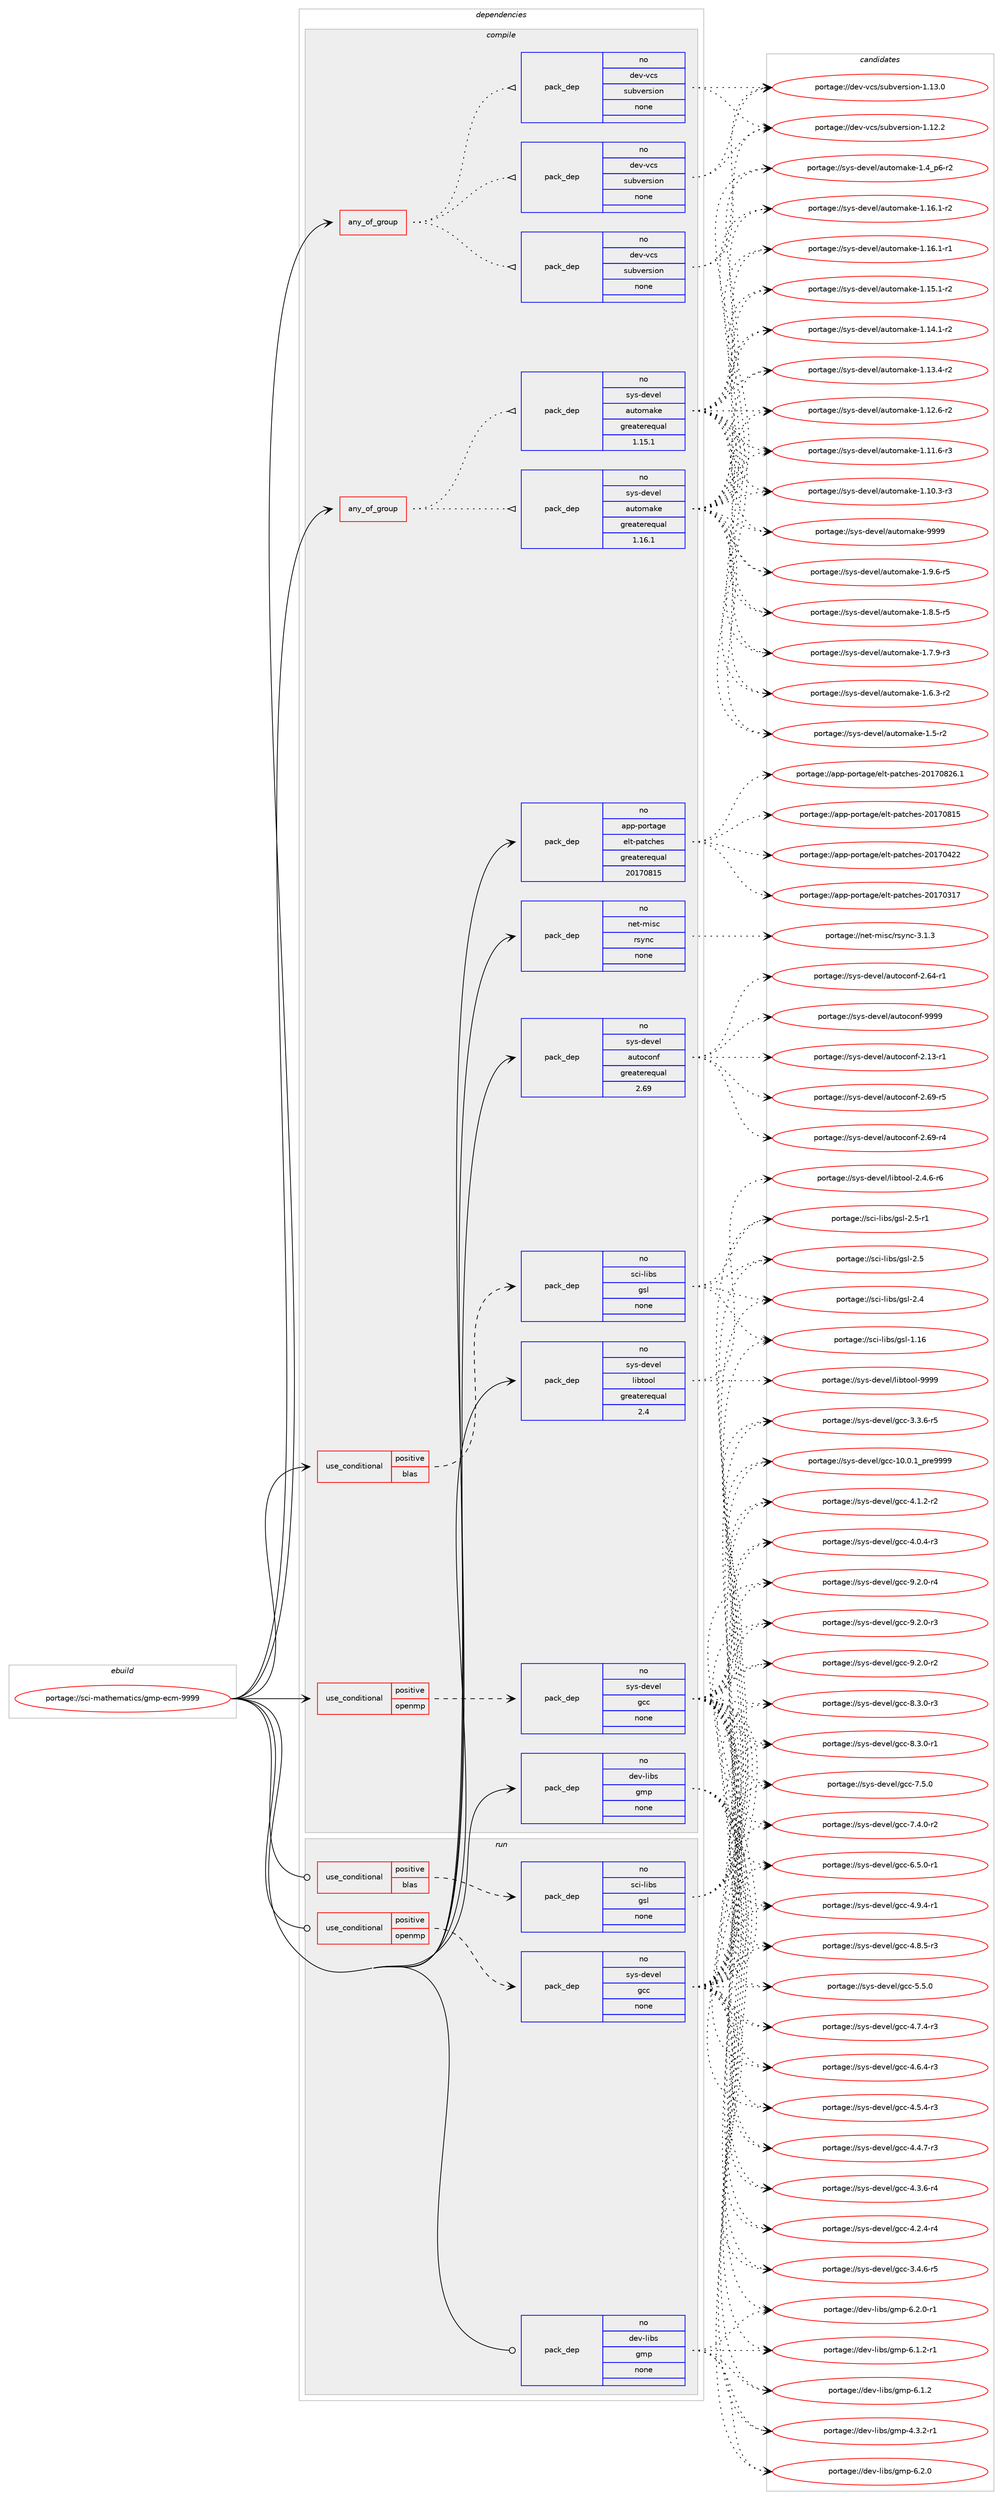 digraph prolog {

# *************
# Graph options
# *************

newrank=true;
concentrate=true;
compound=true;
graph [rankdir=LR,fontname=Helvetica,fontsize=10,ranksep=1.5];#, ranksep=2.5, nodesep=0.2];
edge  [arrowhead=vee];
node  [fontname=Helvetica,fontsize=10];

# **********
# The ebuild
# **********

subgraph cluster_leftcol {
color=gray;
rank=same;
label=<<i>ebuild</i>>;
id [label="portage://sci-mathematics/gmp-ecm-9999", color=red, width=4, href="../sci-mathematics/gmp-ecm-9999.svg"];
}

# ****************
# The dependencies
# ****************

subgraph cluster_midcol {
color=gray;
label=<<i>dependencies</i>>;
subgraph cluster_compile {
fillcolor="#eeeeee";
style=filled;
label=<<i>compile</i>>;
subgraph any1351 {
dependency83298 [label=<<TABLE BORDER="0" CELLBORDER="1" CELLSPACING="0" CELLPADDING="4"><TR><TD CELLPADDING="10">any_of_group</TD></TR></TABLE>>, shape=none, color=red];subgraph pack65396 {
dependency83299 [label=<<TABLE BORDER="0" CELLBORDER="1" CELLSPACING="0" CELLPADDING="4" WIDTH="220"><TR><TD ROWSPAN="6" CELLPADDING="30">pack_dep</TD></TR><TR><TD WIDTH="110">no</TD></TR><TR><TD>dev-vcs</TD></TR><TR><TD>subversion</TD></TR><TR><TD>none</TD></TR><TR><TD></TD></TR></TABLE>>, shape=none, color=blue];
}
dependency83298:e -> dependency83299:w [weight=20,style="dotted",arrowhead="oinv"];
subgraph pack65397 {
dependency83300 [label=<<TABLE BORDER="0" CELLBORDER="1" CELLSPACING="0" CELLPADDING="4" WIDTH="220"><TR><TD ROWSPAN="6" CELLPADDING="30">pack_dep</TD></TR><TR><TD WIDTH="110">no</TD></TR><TR><TD>dev-vcs</TD></TR><TR><TD>subversion</TD></TR><TR><TD>none</TD></TR><TR><TD></TD></TR></TABLE>>, shape=none, color=blue];
}
dependency83298:e -> dependency83300:w [weight=20,style="dotted",arrowhead="oinv"];
subgraph pack65398 {
dependency83301 [label=<<TABLE BORDER="0" CELLBORDER="1" CELLSPACING="0" CELLPADDING="4" WIDTH="220"><TR><TD ROWSPAN="6" CELLPADDING="30">pack_dep</TD></TR><TR><TD WIDTH="110">no</TD></TR><TR><TD>dev-vcs</TD></TR><TR><TD>subversion</TD></TR><TR><TD>none</TD></TR><TR><TD></TD></TR></TABLE>>, shape=none, color=blue];
}
dependency83298:e -> dependency83301:w [weight=20,style="dotted",arrowhead="oinv"];
}
id:e -> dependency83298:w [weight=20,style="solid",arrowhead="vee"];
subgraph any1352 {
dependency83302 [label=<<TABLE BORDER="0" CELLBORDER="1" CELLSPACING="0" CELLPADDING="4"><TR><TD CELLPADDING="10">any_of_group</TD></TR></TABLE>>, shape=none, color=red];subgraph pack65399 {
dependency83303 [label=<<TABLE BORDER="0" CELLBORDER="1" CELLSPACING="0" CELLPADDING="4" WIDTH="220"><TR><TD ROWSPAN="6" CELLPADDING="30">pack_dep</TD></TR><TR><TD WIDTH="110">no</TD></TR><TR><TD>sys-devel</TD></TR><TR><TD>automake</TD></TR><TR><TD>greaterequal</TD></TR><TR><TD>1.16.1</TD></TR></TABLE>>, shape=none, color=blue];
}
dependency83302:e -> dependency83303:w [weight=20,style="dotted",arrowhead="oinv"];
subgraph pack65400 {
dependency83304 [label=<<TABLE BORDER="0" CELLBORDER="1" CELLSPACING="0" CELLPADDING="4" WIDTH="220"><TR><TD ROWSPAN="6" CELLPADDING="30">pack_dep</TD></TR><TR><TD WIDTH="110">no</TD></TR><TR><TD>sys-devel</TD></TR><TR><TD>automake</TD></TR><TR><TD>greaterequal</TD></TR><TR><TD>1.15.1</TD></TR></TABLE>>, shape=none, color=blue];
}
dependency83302:e -> dependency83304:w [weight=20,style="dotted",arrowhead="oinv"];
}
id:e -> dependency83302:w [weight=20,style="solid",arrowhead="vee"];
subgraph cond16467 {
dependency83305 [label=<<TABLE BORDER="0" CELLBORDER="1" CELLSPACING="0" CELLPADDING="4"><TR><TD ROWSPAN="3" CELLPADDING="10">use_conditional</TD></TR><TR><TD>positive</TD></TR><TR><TD>blas</TD></TR></TABLE>>, shape=none, color=red];
subgraph pack65401 {
dependency83306 [label=<<TABLE BORDER="0" CELLBORDER="1" CELLSPACING="0" CELLPADDING="4" WIDTH="220"><TR><TD ROWSPAN="6" CELLPADDING="30">pack_dep</TD></TR><TR><TD WIDTH="110">no</TD></TR><TR><TD>sci-libs</TD></TR><TR><TD>gsl</TD></TR><TR><TD>none</TD></TR><TR><TD></TD></TR></TABLE>>, shape=none, color=blue];
}
dependency83305:e -> dependency83306:w [weight=20,style="dashed",arrowhead="vee"];
}
id:e -> dependency83305:w [weight=20,style="solid",arrowhead="vee"];
subgraph cond16468 {
dependency83307 [label=<<TABLE BORDER="0" CELLBORDER="1" CELLSPACING="0" CELLPADDING="4"><TR><TD ROWSPAN="3" CELLPADDING="10">use_conditional</TD></TR><TR><TD>positive</TD></TR><TR><TD>openmp</TD></TR></TABLE>>, shape=none, color=red];
subgraph pack65402 {
dependency83308 [label=<<TABLE BORDER="0" CELLBORDER="1" CELLSPACING="0" CELLPADDING="4" WIDTH="220"><TR><TD ROWSPAN="6" CELLPADDING="30">pack_dep</TD></TR><TR><TD WIDTH="110">no</TD></TR><TR><TD>sys-devel</TD></TR><TR><TD>gcc</TD></TR><TR><TD>none</TD></TR><TR><TD></TD></TR></TABLE>>, shape=none, color=blue];
}
dependency83307:e -> dependency83308:w [weight=20,style="dashed",arrowhead="vee"];
}
id:e -> dependency83307:w [weight=20,style="solid",arrowhead="vee"];
subgraph pack65403 {
dependency83309 [label=<<TABLE BORDER="0" CELLBORDER="1" CELLSPACING="0" CELLPADDING="4" WIDTH="220"><TR><TD ROWSPAN="6" CELLPADDING="30">pack_dep</TD></TR><TR><TD WIDTH="110">no</TD></TR><TR><TD>app-portage</TD></TR><TR><TD>elt-patches</TD></TR><TR><TD>greaterequal</TD></TR><TR><TD>20170815</TD></TR></TABLE>>, shape=none, color=blue];
}
id:e -> dependency83309:w [weight=20,style="solid",arrowhead="vee"];
subgraph pack65404 {
dependency83310 [label=<<TABLE BORDER="0" CELLBORDER="1" CELLSPACING="0" CELLPADDING="4" WIDTH="220"><TR><TD ROWSPAN="6" CELLPADDING="30">pack_dep</TD></TR><TR><TD WIDTH="110">no</TD></TR><TR><TD>dev-libs</TD></TR><TR><TD>gmp</TD></TR><TR><TD>none</TD></TR><TR><TD></TD></TR></TABLE>>, shape=none, color=blue];
}
id:e -> dependency83310:w [weight=20,style="solid",arrowhead="vee"];
subgraph pack65405 {
dependency83311 [label=<<TABLE BORDER="0" CELLBORDER="1" CELLSPACING="0" CELLPADDING="4" WIDTH="220"><TR><TD ROWSPAN="6" CELLPADDING="30">pack_dep</TD></TR><TR><TD WIDTH="110">no</TD></TR><TR><TD>net-misc</TD></TR><TR><TD>rsync</TD></TR><TR><TD>none</TD></TR><TR><TD></TD></TR></TABLE>>, shape=none, color=blue];
}
id:e -> dependency83311:w [weight=20,style="solid",arrowhead="vee"];
subgraph pack65406 {
dependency83312 [label=<<TABLE BORDER="0" CELLBORDER="1" CELLSPACING="0" CELLPADDING="4" WIDTH="220"><TR><TD ROWSPAN="6" CELLPADDING="30">pack_dep</TD></TR><TR><TD WIDTH="110">no</TD></TR><TR><TD>sys-devel</TD></TR><TR><TD>autoconf</TD></TR><TR><TD>greaterequal</TD></TR><TR><TD>2.69</TD></TR></TABLE>>, shape=none, color=blue];
}
id:e -> dependency83312:w [weight=20,style="solid",arrowhead="vee"];
subgraph pack65407 {
dependency83313 [label=<<TABLE BORDER="0" CELLBORDER="1" CELLSPACING="0" CELLPADDING="4" WIDTH="220"><TR><TD ROWSPAN="6" CELLPADDING="30">pack_dep</TD></TR><TR><TD WIDTH="110">no</TD></TR><TR><TD>sys-devel</TD></TR><TR><TD>libtool</TD></TR><TR><TD>greaterequal</TD></TR><TR><TD>2.4</TD></TR></TABLE>>, shape=none, color=blue];
}
id:e -> dependency83313:w [weight=20,style="solid",arrowhead="vee"];
}
subgraph cluster_compileandrun {
fillcolor="#eeeeee";
style=filled;
label=<<i>compile and run</i>>;
}
subgraph cluster_run {
fillcolor="#eeeeee";
style=filled;
label=<<i>run</i>>;
subgraph cond16469 {
dependency83314 [label=<<TABLE BORDER="0" CELLBORDER="1" CELLSPACING="0" CELLPADDING="4"><TR><TD ROWSPAN="3" CELLPADDING="10">use_conditional</TD></TR><TR><TD>positive</TD></TR><TR><TD>blas</TD></TR></TABLE>>, shape=none, color=red];
subgraph pack65408 {
dependency83315 [label=<<TABLE BORDER="0" CELLBORDER="1" CELLSPACING="0" CELLPADDING="4" WIDTH="220"><TR><TD ROWSPAN="6" CELLPADDING="30">pack_dep</TD></TR><TR><TD WIDTH="110">no</TD></TR><TR><TD>sci-libs</TD></TR><TR><TD>gsl</TD></TR><TR><TD>none</TD></TR><TR><TD></TD></TR></TABLE>>, shape=none, color=blue];
}
dependency83314:e -> dependency83315:w [weight=20,style="dashed",arrowhead="vee"];
}
id:e -> dependency83314:w [weight=20,style="solid",arrowhead="odot"];
subgraph cond16470 {
dependency83316 [label=<<TABLE BORDER="0" CELLBORDER="1" CELLSPACING="0" CELLPADDING="4"><TR><TD ROWSPAN="3" CELLPADDING="10">use_conditional</TD></TR><TR><TD>positive</TD></TR><TR><TD>openmp</TD></TR></TABLE>>, shape=none, color=red];
subgraph pack65409 {
dependency83317 [label=<<TABLE BORDER="0" CELLBORDER="1" CELLSPACING="0" CELLPADDING="4" WIDTH="220"><TR><TD ROWSPAN="6" CELLPADDING="30">pack_dep</TD></TR><TR><TD WIDTH="110">no</TD></TR><TR><TD>sys-devel</TD></TR><TR><TD>gcc</TD></TR><TR><TD>none</TD></TR><TR><TD></TD></TR></TABLE>>, shape=none, color=blue];
}
dependency83316:e -> dependency83317:w [weight=20,style="dashed",arrowhead="vee"];
}
id:e -> dependency83316:w [weight=20,style="solid",arrowhead="odot"];
subgraph pack65410 {
dependency83318 [label=<<TABLE BORDER="0" CELLBORDER="1" CELLSPACING="0" CELLPADDING="4" WIDTH="220"><TR><TD ROWSPAN="6" CELLPADDING="30">pack_dep</TD></TR><TR><TD WIDTH="110">no</TD></TR><TR><TD>dev-libs</TD></TR><TR><TD>gmp</TD></TR><TR><TD>none</TD></TR><TR><TD></TD></TR></TABLE>>, shape=none, color=blue];
}
id:e -> dependency83318:w [weight=20,style="solid",arrowhead="odot"];
}
}

# **************
# The candidates
# **************

subgraph cluster_choices {
rank=same;
color=gray;
label=<<i>candidates</i>>;

subgraph choice65396 {
color=black;
nodesep=1;
choice1001011184511899115471151179811810111411510511111045494649514648 [label="portage://dev-vcs/subversion-1.13.0", color=red, width=4,href="../dev-vcs/subversion-1.13.0.svg"];
choice1001011184511899115471151179811810111411510511111045494649504650 [label="portage://dev-vcs/subversion-1.12.2", color=red, width=4,href="../dev-vcs/subversion-1.12.2.svg"];
dependency83299:e -> choice1001011184511899115471151179811810111411510511111045494649514648:w [style=dotted,weight="100"];
dependency83299:e -> choice1001011184511899115471151179811810111411510511111045494649504650:w [style=dotted,weight="100"];
}
subgraph choice65397 {
color=black;
nodesep=1;
choice1001011184511899115471151179811810111411510511111045494649514648 [label="portage://dev-vcs/subversion-1.13.0", color=red, width=4,href="../dev-vcs/subversion-1.13.0.svg"];
choice1001011184511899115471151179811810111411510511111045494649504650 [label="portage://dev-vcs/subversion-1.12.2", color=red, width=4,href="../dev-vcs/subversion-1.12.2.svg"];
dependency83300:e -> choice1001011184511899115471151179811810111411510511111045494649514648:w [style=dotted,weight="100"];
dependency83300:e -> choice1001011184511899115471151179811810111411510511111045494649504650:w [style=dotted,weight="100"];
}
subgraph choice65398 {
color=black;
nodesep=1;
choice1001011184511899115471151179811810111411510511111045494649514648 [label="portage://dev-vcs/subversion-1.13.0", color=red, width=4,href="../dev-vcs/subversion-1.13.0.svg"];
choice1001011184511899115471151179811810111411510511111045494649504650 [label="portage://dev-vcs/subversion-1.12.2", color=red, width=4,href="../dev-vcs/subversion-1.12.2.svg"];
dependency83301:e -> choice1001011184511899115471151179811810111411510511111045494649514648:w [style=dotted,weight="100"];
dependency83301:e -> choice1001011184511899115471151179811810111411510511111045494649504650:w [style=dotted,weight="100"];
}
subgraph choice65399 {
color=black;
nodesep=1;
choice115121115451001011181011084797117116111109971071014557575757 [label="portage://sys-devel/automake-9999", color=red, width=4,href="../sys-devel/automake-9999.svg"];
choice115121115451001011181011084797117116111109971071014549465746544511453 [label="portage://sys-devel/automake-1.9.6-r5", color=red, width=4,href="../sys-devel/automake-1.9.6-r5.svg"];
choice115121115451001011181011084797117116111109971071014549465646534511453 [label="portage://sys-devel/automake-1.8.5-r5", color=red, width=4,href="../sys-devel/automake-1.8.5-r5.svg"];
choice115121115451001011181011084797117116111109971071014549465546574511451 [label="portage://sys-devel/automake-1.7.9-r3", color=red, width=4,href="../sys-devel/automake-1.7.9-r3.svg"];
choice115121115451001011181011084797117116111109971071014549465446514511450 [label="portage://sys-devel/automake-1.6.3-r2", color=red, width=4,href="../sys-devel/automake-1.6.3-r2.svg"];
choice11512111545100101118101108479711711611110997107101454946534511450 [label="portage://sys-devel/automake-1.5-r2", color=red, width=4,href="../sys-devel/automake-1.5-r2.svg"];
choice115121115451001011181011084797117116111109971071014549465295112544511450 [label="portage://sys-devel/automake-1.4_p6-r2", color=red, width=4,href="../sys-devel/automake-1.4_p6-r2.svg"];
choice11512111545100101118101108479711711611110997107101454946495446494511450 [label="portage://sys-devel/automake-1.16.1-r2", color=red, width=4,href="../sys-devel/automake-1.16.1-r2.svg"];
choice11512111545100101118101108479711711611110997107101454946495446494511449 [label="portage://sys-devel/automake-1.16.1-r1", color=red, width=4,href="../sys-devel/automake-1.16.1-r1.svg"];
choice11512111545100101118101108479711711611110997107101454946495346494511450 [label="portage://sys-devel/automake-1.15.1-r2", color=red, width=4,href="../sys-devel/automake-1.15.1-r2.svg"];
choice11512111545100101118101108479711711611110997107101454946495246494511450 [label="portage://sys-devel/automake-1.14.1-r2", color=red, width=4,href="../sys-devel/automake-1.14.1-r2.svg"];
choice11512111545100101118101108479711711611110997107101454946495146524511450 [label="portage://sys-devel/automake-1.13.4-r2", color=red, width=4,href="../sys-devel/automake-1.13.4-r2.svg"];
choice11512111545100101118101108479711711611110997107101454946495046544511450 [label="portage://sys-devel/automake-1.12.6-r2", color=red, width=4,href="../sys-devel/automake-1.12.6-r2.svg"];
choice11512111545100101118101108479711711611110997107101454946494946544511451 [label="portage://sys-devel/automake-1.11.6-r3", color=red, width=4,href="../sys-devel/automake-1.11.6-r3.svg"];
choice11512111545100101118101108479711711611110997107101454946494846514511451 [label="portage://sys-devel/automake-1.10.3-r3", color=red, width=4,href="../sys-devel/automake-1.10.3-r3.svg"];
dependency83303:e -> choice115121115451001011181011084797117116111109971071014557575757:w [style=dotted,weight="100"];
dependency83303:e -> choice115121115451001011181011084797117116111109971071014549465746544511453:w [style=dotted,weight="100"];
dependency83303:e -> choice115121115451001011181011084797117116111109971071014549465646534511453:w [style=dotted,weight="100"];
dependency83303:e -> choice115121115451001011181011084797117116111109971071014549465546574511451:w [style=dotted,weight="100"];
dependency83303:e -> choice115121115451001011181011084797117116111109971071014549465446514511450:w [style=dotted,weight="100"];
dependency83303:e -> choice11512111545100101118101108479711711611110997107101454946534511450:w [style=dotted,weight="100"];
dependency83303:e -> choice115121115451001011181011084797117116111109971071014549465295112544511450:w [style=dotted,weight="100"];
dependency83303:e -> choice11512111545100101118101108479711711611110997107101454946495446494511450:w [style=dotted,weight="100"];
dependency83303:e -> choice11512111545100101118101108479711711611110997107101454946495446494511449:w [style=dotted,weight="100"];
dependency83303:e -> choice11512111545100101118101108479711711611110997107101454946495346494511450:w [style=dotted,weight="100"];
dependency83303:e -> choice11512111545100101118101108479711711611110997107101454946495246494511450:w [style=dotted,weight="100"];
dependency83303:e -> choice11512111545100101118101108479711711611110997107101454946495146524511450:w [style=dotted,weight="100"];
dependency83303:e -> choice11512111545100101118101108479711711611110997107101454946495046544511450:w [style=dotted,weight="100"];
dependency83303:e -> choice11512111545100101118101108479711711611110997107101454946494946544511451:w [style=dotted,weight="100"];
dependency83303:e -> choice11512111545100101118101108479711711611110997107101454946494846514511451:w [style=dotted,weight="100"];
}
subgraph choice65400 {
color=black;
nodesep=1;
choice115121115451001011181011084797117116111109971071014557575757 [label="portage://sys-devel/automake-9999", color=red, width=4,href="../sys-devel/automake-9999.svg"];
choice115121115451001011181011084797117116111109971071014549465746544511453 [label="portage://sys-devel/automake-1.9.6-r5", color=red, width=4,href="../sys-devel/automake-1.9.6-r5.svg"];
choice115121115451001011181011084797117116111109971071014549465646534511453 [label="portage://sys-devel/automake-1.8.5-r5", color=red, width=4,href="../sys-devel/automake-1.8.5-r5.svg"];
choice115121115451001011181011084797117116111109971071014549465546574511451 [label="portage://sys-devel/automake-1.7.9-r3", color=red, width=4,href="../sys-devel/automake-1.7.9-r3.svg"];
choice115121115451001011181011084797117116111109971071014549465446514511450 [label="portage://sys-devel/automake-1.6.3-r2", color=red, width=4,href="../sys-devel/automake-1.6.3-r2.svg"];
choice11512111545100101118101108479711711611110997107101454946534511450 [label="portage://sys-devel/automake-1.5-r2", color=red, width=4,href="../sys-devel/automake-1.5-r2.svg"];
choice115121115451001011181011084797117116111109971071014549465295112544511450 [label="portage://sys-devel/automake-1.4_p6-r2", color=red, width=4,href="../sys-devel/automake-1.4_p6-r2.svg"];
choice11512111545100101118101108479711711611110997107101454946495446494511450 [label="portage://sys-devel/automake-1.16.1-r2", color=red, width=4,href="../sys-devel/automake-1.16.1-r2.svg"];
choice11512111545100101118101108479711711611110997107101454946495446494511449 [label="portage://sys-devel/automake-1.16.1-r1", color=red, width=4,href="../sys-devel/automake-1.16.1-r1.svg"];
choice11512111545100101118101108479711711611110997107101454946495346494511450 [label="portage://sys-devel/automake-1.15.1-r2", color=red, width=4,href="../sys-devel/automake-1.15.1-r2.svg"];
choice11512111545100101118101108479711711611110997107101454946495246494511450 [label="portage://sys-devel/automake-1.14.1-r2", color=red, width=4,href="../sys-devel/automake-1.14.1-r2.svg"];
choice11512111545100101118101108479711711611110997107101454946495146524511450 [label="portage://sys-devel/automake-1.13.4-r2", color=red, width=4,href="../sys-devel/automake-1.13.4-r2.svg"];
choice11512111545100101118101108479711711611110997107101454946495046544511450 [label="portage://sys-devel/automake-1.12.6-r2", color=red, width=4,href="../sys-devel/automake-1.12.6-r2.svg"];
choice11512111545100101118101108479711711611110997107101454946494946544511451 [label="portage://sys-devel/automake-1.11.6-r3", color=red, width=4,href="../sys-devel/automake-1.11.6-r3.svg"];
choice11512111545100101118101108479711711611110997107101454946494846514511451 [label="portage://sys-devel/automake-1.10.3-r3", color=red, width=4,href="../sys-devel/automake-1.10.3-r3.svg"];
dependency83304:e -> choice115121115451001011181011084797117116111109971071014557575757:w [style=dotted,weight="100"];
dependency83304:e -> choice115121115451001011181011084797117116111109971071014549465746544511453:w [style=dotted,weight="100"];
dependency83304:e -> choice115121115451001011181011084797117116111109971071014549465646534511453:w [style=dotted,weight="100"];
dependency83304:e -> choice115121115451001011181011084797117116111109971071014549465546574511451:w [style=dotted,weight="100"];
dependency83304:e -> choice115121115451001011181011084797117116111109971071014549465446514511450:w [style=dotted,weight="100"];
dependency83304:e -> choice11512111545100101118101108479711711611110997107101454946534511450:w [style=dotted,weight="100"];
dependency83304:e -> choice115121115451001011181011084797117116111109971071014549465295112544511450:w [style=dotted,weight="100"];
dependency83304:e -> choice11512111545100101118101108479711711611110997107101454946495446494511450:w [style=dotted,weight="100"];
dependency83304:e -> choice11512111545100101118101108479711711611110997107101454946495446494511449:w [style=dotted,weight="100"];
dependency83304:e -> choice11512111545100101118101108479711711611110997107101454946495346494511450:w [style=dotted,weight="100"];
dependency83304:e -> choice11512111545100101118101108479711711611110997107101454946495246494511450:w [style=dotted,weight="100"];
dependency83304:e -> choice11512111545100101118101108479711711611110997107101454946495146524511450:w [style=dotted,weight="100"];
dependency83304:e -> choice11512111545100101118101108479711711611110997107101454946495046544511450:w [style=dotted,weight="100"];
dependency83304:e -> choice11512111545100101118101108479711711611110997107101454946494946544511451:w [style=dotted,weight="100"];
dependency83304:e -> choice11512111545100101118101108479711711611110997107101454946494846514511451:w [style=dotted,weight="100"];
}
subgraph choice65401 {
color=black;
nodesep=1;
choice11599105451081059811547103115108455046534511449 [label="portage://sci-libs/gsl-2.5-r1", color=red, width=4,href="../sci-libs/gsl-2.5-r1.svg"];
choice1159910545108105981154710311510845504653 [label="portage://sci-libs/gsl-2.5", color=red, width=4,href="../sci-libs/gsl-2.5.svg"];
choice1159910545108105981154710311510845504652 [label="portage://sci-libs/gsl-2.4", color=red, width=4,href="../sci-libs/gsl-2.4.svg"];
choice115991054510810598115471031151084549464954 [label="portage://sci-libs/gsl-1.16", color=red, width=4,href="../sci-libs/gsl-1.16.svg"];
dependency83306:e -> choice11599105451081059811547103115108455046534511449:w [style=dotted,weight="100"];
dependency83306:e -> choice1159910545108105981154710311510845504653:w [style=dotted,weight="100"];
dependency83306:e -> choice1159910545108105981154710311510845504652:w [style=dotted,weight="100"];
dependency83306:e -> choice115991054510810598115471031151084549464954:w [style=dotted,weight="100"];
}
subgraph choice65402 {
color=black;
nodesep=1;
choice115121115451001011181011084710399994557465046484511452 [label="portage://sys-devel/gcc-9.2.0-r4", color=red, width=4,href="../sys-devel/gcc-9.2.0-r4.svg"];
choice115121115451001011181011084710399994557465046484511451 [label="portage://sys-devel/gcc-9.2.0-r3", color=red, width=4,href="../sys-devel/gcc-9.2.0-r3.svg"];
choice115121115451001011181011084710399994557465046484511450 [label="portage://sys-devel/gcc-9.2.0-r2", color=red, width=4,href="../sys-devel/gcc-9.2.0-r2.svg"];
choice115121115451001011181011084710399994556465146484511451 [label="portage://sys-devel/gcc-8.3.0-r3", color=red, width=4,href="../sys-devel/gcc-8.3.0-r3.svg"];
choice115121115451001011181011084710399994556465146484511449 [label="portage://sys-devel/gcc-8.3.0-r1", color=red, width=4,href="../sys-devel/gcc-8.3.0-r1.svg"];
choice11512111545100101118101108471039999455546534648 [label="portage://sys-devel/gcc-7.5.0", color=red, width=4,href="../sys-devel/gcc-7.5.0.svg"];
choice115121115451001011181011084710399994555465246484511450 [label="portage://sys-devel/gcc-7.4.0-r2", color=red, width=4,href="../sys-devel/gcc-7.4.0-r2.svg"];
choice115121115451001011181011084710399994554465346484511449 [label="portage://sys-devel/gcc-6.5.0-r1", color=red, width=4,href="../sys-devel/gcc-6.5.0-r1.svg"];
choice11512111545100101118101108471039999455346534648 [label="portage://sys-devel/gcc-5.5.0", color=red, width=4,href="../sys-devel/gcc-5.5.0.svg"];
choice115121115451001011181011084710399994552465746524511449 [label="portage://sys-devel/gcc-4.9.4-r1", color=red, width=4,href="../sys-devel/gcc-4.9.4-r1.svg"];
choice115121115451001011181011084710399994552465646534511451 [label="portage://sys-devel/gcc-4.8.5-r3", color=red, width=4,href="../sys-devel/gcc-4.8.5-r3.svg"];
choice115121115451001011181011084710399994552465546524511451 [label="portage://sys-devel/gcc-4.7.4-r3", color=red, width=4,href="../sys-devel/gcc-4.7.4-r3.svg"];
choice115121115451001011181011084710399994552465446524511451 [label="portage://sys-devel/gcc-4.6.4-r3", color=red, width=4,href="../sys-devel/gcc-4.6.4-r3.svg"];
choice115121115451001011181011084710399994552465346524511451 [label="portage://sys-devel/gcc-4.5.4-r3", color=red, width=4,href="../sys-devel/gcc-4.5.4-r3.svg"];
choice115121115451001011181011084710399994552465246554511451 [label="portage://sys-devel/gcc-4.4.7-r3", color=red, width=4,href="../sys-devel/gcc-4.4.7-r3.svg"];
choice115121115451001011181011084710399994552465146544511452 [label="portage://sys-devel/gcc-4.3.6-r4", color=red, width=4,href="../sys-devel/gcc-4.3.6-r4.svg"];
choice115121115451001011181011084710399994552465046524511452 [label="portage://sys-devel/gcc-4.2.4-r4", color=red, width=4,href="../sys-devel/gcc-4.2.4-r4.svg"];
choice115121115451001011181011084710399994552464946504511450 [label="portage://sys-devel/gcc-4.1.2-r2", color=red, width=4,href="../sys-devel/gcc-4.1.2-r2.svg"];
choice115121115451001011181011084710399994552464846524511451 [label="portage://sys-devel/gcc-4.0.4-r3", color=red, width=4,href="../sys-devel/gcc-4.0.4-r3.svg"];
choice115121115451001011181011084710399994551465246544511453 [label="portage://sys-devel/gcc-3.4.6-r5", color=red, width=4,href="../sys-devel/gcc-3.4.6-r5.svg"];
choice115121115451001011181011084710399994551465146544511453 [label="portage://sys-devel/gcc-3.3.6-r5", color=red, width=4,href="../sys-devel/gcc-3.3.6-r5.svg"];
choice11512111545100101118101108471039999454948464846499511211410157575757 [label="portage://sys-devel/gcc-10.0.1_pre9999", color=red, width=4,href="../sys-devel/gcc-10.0.1_pre9999.svg"];
dependency83308:e -> choice115121115451001011181011084710399994557465046484511452:w [style=dotted,weight="100"];
dependency83308:e -> choice115121115451001011181011084710399994557465046484511451:w [style=dotted,weight="100"];
dependency83308:e -> choice115121115451001011181011084710399994557465046484511450:w [style=dotted,weight="100"];
dependency83308:e -> choice115121115451001011181011084710399994556465146484511451:w [style=dotted,weight="100"];
dependency83308:e -> choice115121115451001011181011084710399994556465146484511449:w [style=dotted,weight="100"];
dependency83308:e -> choice11512111545100101118101108471039999455546534648:w [style=dotted,weight="100"];
dependency83308:e -> choice115121115451001011181011084710399994555465246484511450:w [style=dotted,weight="100"];
dependency83308:e -> choice115121115451001011181011084710399994554465346484511449:w [style=dotted,weight="100"];
dependency83308:e -> choice11512111545100101118101108471039999455346534648:w [style=dotted,weight="100"];
dependency83308:e -> choice115121115451001011181011084710399994552465746524511449:w [style=dotted,weight="100"];
dependency83308:e -> choice115121115451001011181011084710399994552465646534511451:w [style=dotted,weight="100"];
dependency83308:e -> choice115121115451001011181011084710399994552465546524511451:w [style=dotted,weight="100"];
dependency83308:e -> choice115121115451001011181011084710399994552465446524511451:w [style=dotted,weight="100"];
dependency83308:e -> choice115121115451001011181011084710399994552465346524511451:w [style=dotted,weight="100"];
dependency83308:e -> choice115121115451001011181011084710399994552465246554511451:w [style=dotted,weight="100"];
dependency83308:e -> choice115121115451001011181011084710399994552465146544511452:w [style=dotted,weight="100"];
dependency83308:e -> choice115121115451001011181011084710399994552465046524511452:w [style=dotted,weight="100"];
dependency83308:e -> choice115121115451001011181011084710399994552464946504511450:w [style=dotted,weight="100"];
dependency83308:e -> choice115121115451001011181011084710399994552464846524511451:w [style=dotted,weight="100"];
dependency83308:e -> choice115121115451001011181011084710399994551465246544511453:w [style=dotted,weight="100"];
dependency83308:e -> choice115121115451001011181011084710399994551465146544511453:w [style=dotted,weight="100"];
dependency83308:e -> choice11512111545100101118101108471039999454948464846499511211410157575757:w [style=dotted,weight="100"];
}
subgraph choice65403 {
color=black;
nodesep=1;
choice971121124511211111411697103101471011081164511297116991041011154550484955485650544649 [label="portage://app-portage/elt-patches-20170826.1", color=red, width=4,href="../app-portage/elt-patches-20170826.1.svg"];
choice97112112451121111141169710310147101108116451129711699104101115455048495548564953 [label="portage://app-portage/elt-patches-20170815", color=red, width=4,href="../app-portage/elt-patches-20170815.svg"];
choice97112112451121111141169710310147101108116451129711699104101115455048495548525050 [label="portage://app-portage/elt-patches-20170422", color=red, width=4,href="../app-portage/elt-patches-20170422.svg"];
choice97112112451121111141169710310147101108116451129711699104101115455048495548514955 [label="portage://app-portage/elt-patches-20170317", color=red, width=4,href="../app-portage/elt-patches-20170317.svg"];
dependency83309:e -> choice971121124511211111411697103101471011081164511297116991041011154550484955485650544649:w [style=dotted,weight="100"];
dependency83309:e -> choice97112112451121111141169710310147101108116451129711699104101115455048495548564953:w [style=dotted,weight="100"];
dependency83309:e -> choice97112112451121111141169710310147101108116451129711699104101115455048495548525050:w [style=dotted,weight="100"];
dependency83309:e -> choice97112112451121111141169710310147101108116451129711699104101115455048495548514955:w [style=dotted,weight="100"];
}
subgraph choice65404 {
color=black;
nodesep=1;
choice1001011184510810598115471031091124554465046484511449 [label="portage://dev-libs/gmp-6.2.0-r1", color=red, width=4,href="../dev-libs/gmp-6.2.0-r1.svg"];
choice100101118451081059811547103109112455446504648 [label="portage://dev-libs/gmp-6.2.0", color=red, width=4,href="../dev-libs/gmp-6.2.0.svg"];
choice1001011184510810598115471031091124554464946504511449 [label="portage://dev-libs/gmp-6.1.2-r1", color=red, width=4,href="../dev-libs/gmp-6.1.2-r1.svg"];
choice100101118451081059811547103109112455446494650 [label="portage://dev-libs/gmp-6.1.2", color=red, width=4,href="../dev-libs/gmp-6.1.2.svg"];
choice1001011184510810598115471031091124552465146504511449 [label="portage://dev-libs/gmp-4.3.2-r1", color=red, width=4,href="../dev-libs/gmp-4.3.2-r1.svg"];
dependency83310:e -> choice1001011184510810598115471031091124554465046484511449:w [style=dotted,weight="100"];
dependency83310:e -> choice100101118451081059811547103109112455446504648:w [style=dotted,weight="100"];
dependency83310:e -> choice1001011184510810598115471031091124554464946504511449:w [style=dotted,weight="100"];
dependency83310:e -> choice100101118451081059811547103109112455446494650:w [style=dotted,weight="100"];
dependency83310:e -> choice1001011184510810598115471031091124552465146504511449:w [style=dotted,weight="100"];
}
subgraph choice65405 {
color=black;
nodesep=1;
choice11010111645109105115994711411512111099455146494651 [label="portage://net-misc/rsync-3.1.3", color=red, width=4,href="../net-misc/rsync-3.1.3.svg"];
dependency83311:e -> choice11010111645109105115994711411512111099455146494651:w [style=dotted,weight="100"];
}
subgraph choice65406 {
color=black;
nodesep=1;
choice115121115451001011181011084797117116111991111101024557575757 [label="portage://sys-devel/autoconf-9999", color=red, width=4,href="../sys-devel/autoconf-9999.svg"];
choice1151211154510010111810110847971171161119911111010245504654574511453 [label="portage://sys-devel/autoconf-2.69-r5", color=red, width=4,href="../sys-devel/autoconf-2.69-r5.svg"];
choice1151211154510010111810110847971171161119911111010245504654574511452 [label="portage://sys-devel/autoconf-2.69-r4", color=red, width=4,href="../sys-devel/autoconf-2.69-r4.svg"];
choice1151211154510010111810110847971171161119911111010245504654524511449 [label="portage://sys-devel/autoconf-2.64-r1", color=red, width=4,href="../sys-devel/autoconf-2.64-r1.svg"];
choice1151211154510010111810110847971171161119911111010245504649514511449 [label="portage://sys-devel/autoconf-2.13-r1", color=red, width=4,href="../sys-devel/autoconf-2.13-r1.svg"];
dependency83312:e -> choice115121115451001011181011084797117116111991111101024557575757:w [style=dotted,weight="100"];
dependency83312:e -> choice1151211154510010111810110847971171161119911111010245504654574511453:w [style=dotted,weight="100"];
dependency83312:e -> choice1151211154510010111810110847971171161119911111010245504654574511452:w [style=dotted,weight="100"];
dependency83312:e -> choice1151211154510010111810110847971171161119911111010245504654524511449:w [style=dotted,weight="100"];
dependency83312:e -> choice1151211154510010111810110847971171161119911111010245504649514511449:w [style=dotted,weight="100"];
}
subgraph choice65407 {
color=black;
nodesep=1;
choice1151211154510010111810110847108105981161111111084557575757 [label="portage://sys-devel/libtool-9999", color=red, width=4,href="../sys-devel/libtool-9999.svg"];
choice1151211154510010111810110847108105981161111111084550465246544511454 [label="portage://sys-devel/libtool-2.4.6-r6", color=red, width=4,href="../sys-devel/libtool-2.4.6-r6.svg"];
dependency83313:e -> choice1151211154510010111810110847108105981161111111084557575757:w [style=dotted,weight="100"];
dependency83313:e -> choice1151211154510010111810110847108105981161111111084550465246544511454:w [style=dotted,weight="100"];
}
subgraph choice65408 {
color=black;
nodesep=1;
choice11599105451081059811547103115108455046534511449 [label="portage://sci-libs/gsl-2.5-r1", color=red, width=4,href="../sci-libs/gsl-2.5-r1.svg"];
choice1159910545108105981154710311510845504653 [label="portage://sci-libs/gsl-2.5", color=red, width=4,href="../sci-libs/gsl-2.5.svg"];
choice1159910545108105981154710311510845504652 [label="portage://sci-libs/gsl-2.4", color=red, width=4,href="../sci-libs/gsl-2.4.svg"];
choice115991054510810598115471031151084549464954 [label="portage://sci-libs/gsl-1.16", color=red, width=4,href="../sci-libs/gsl-1.16.svg"];
dependency83315:e -> choice11599105451081059811547103115108455046534511449:w [style=dotted,weight="100"];
dependency83315:e -> choice1159910545108105981154710311510845504653:w [style=dotted,weight="100"];
dependency83315:e -> choice1159910545108105981154710311510845504652:w [style=dotted,weight="100"];
dependency83315:e -> choice115991054510810598115471031151084549464954:w [style=dotted,weight="100"];
}
subgraph choice65409 {
color=black;
nodesep=1;
choice115121115451001011181011084710399994557465046484511452 [label="portage://sys-devel/gcc-9.2.0-r4", color=red, width=4,href="../sys-devel/gcc-9.2.0-r4.svg"];
choice115121115451001011181011084710399994557465046484511451 [label="portage://sys-devel/gcc-9.2.0-r3", color=red, width=4,href="../sys-devel/gcc-9.2.0-r3.svg"];
choice115121115451001011181011084710399994557465046484511450 [label="portage://sys-devel/gcc-9.2.0-r2", color=red, width=4,href="../sys-devel/gcc-9.2.0-r2.svg"];
choice115121115451001011181011084710399994556465146484511451 [label="portage://sys-devel/gcc-8.3.0-r3", color=red, width=4,href="../sys-devel/gcc-8.3.0-r3.svg"];
choice115121115451001011181011084710399994556465146484511449 [label="portage://sys-devel/gcc-8.3.0-r1", color=red, width=4,href="../sys-devel/gcc-8.3.0-r1.svg"];
choice11512111545100101118101108471039999455546534648 [label="portage://sys-devel/gcc-7.5.0", color=red, width=4,href="../sys-devel/gcc-7.5.0.svg"];
choice115121115451001011181011084710399994555465246484511450 [label="portage://sys-devel/gcc-7.4.0-r2", color=red, width=4,href="../sys-devel/gcc-7.4.0-r2.svg"];
choice115121115451001011181011084710399994554465346484511449 [label="portage://sys-devel/gcc-6.5.0-r1", color=red, width=4,href="../sys-devel/gcc-6.5.0-r1.svg"];
choice11512111545100101118101108471039999455346534648 [label="portage://sys-devel/gcc-5.5.0", color=red, width=4,href="../sys-devel/gcc-5.5.0.svg"];
choice115121115451001011181011084710399994552465746524511449 [label="portage://sys-devel/gcc-4.9.4-r1", color=red, width=4,href="../sys-devel/gcc-4.9.4-r1.svg"];
choice115121115451001011181011084710399994552465646534511451 [label="portage://sys-devel/gcc-4.8.5-r3", color=red, width=4,href="../sys-devel/gcc-4.8.5-r3.svg"];
choice115121115451001011181011084710399994552465546524511451 [label="portage://sys-devel/gcc-4.7.4-r3", color=red, width=4,href="../sys-devel/gcc-4.7.4-r3.svg"];
choice115121115451001011181011084710399994552465446524511451 [label="portage://sys-devel/gcc-4.6.4-r3", color=red, width=4,href="../sys-devel/gcc-4.6.4-r3.svg"];
choice115121115451001011181011084710399994552465346524511451 [label="portage://sys-devel/gcc-4.5.4-r3", color=red, width=4,href="../sys-devel/gcc-4.5.4-r3.svg"];
choice115121115451001011181011084710399994552465246554511451 [label="portage://sys-devel/gcc-4.4.7-r3", color=red, width=4,href="../sys-devel/gcc-4.4.7-r3.svg"];
choice115121115451001011181011084710399994552465146544511452 [label="portage://sys-devel/gcc-4.3.6-r4", color=red, width=4,href="../sys-devel/gcc-4.3.6-r4.svg"];
choice115121115451001011181011084710399994552465046524511452 [label="portage://sys-devel/gcc-4.2.4-r4", color=red, width=4,href="../sys-devel/gcc-4.2.4-r4.svg"];
choice115121115451001011181011084710399994552464946504511450 [label="portage://sys-devel/gcc-4.1.2-r2", color=red, width=4,href="../sys-devel/gcc-4.1.2-r2.svg"];
choice115121115451001011181011084710399994552464846524511451 [label="portage://sys-devel/gcc-4.0.4-r3", color=red, width=4,href="../sys-devel/gcc-4.0.4-r3.svg"];
choice115121115451001011181011084710399994551465246544511453 [label="portage://sys-devel/gcc-3.4.6-r5", color=red, width=4,href="../sys-devel/gcc-3.4.6-r5.svg"];
choice115121115451001011181011084710399994551465146544511453 [label="portage://sys-devel/gcc-3.3.6-r5", color=red, width=4,href="../sys-devel/gcc-3.3.6-r5.svg"];
choice11512111545100101118101108471039999454948464846499511211410157575757 [label="portage://sys-devel/gcc-10.0.1_pre9999", color=red, width=4,href="../sys-devel/gcc-10.0.1_pre9999.svg"];
dependency83317:e -> choice115121115451001011181011084710399994557465046484511452:w [style=dotted,weight="100"];
dependency83317:e -> choice115121115451001011181011084710399994557465046484511451:w [style=dotted,weight="100"];
dependency83317:e -> choice115121115451001011181011084710399994557465046484511450:w [style=dotted,weight="100"];
dependency83317:e -> choice115121115451001011181011084710399994556465146484511451:w [style=dotted,weight="100"];
dependency83317:e -> choice115121115451001011181011084710399994556465146484511449:w [style=dotted,weight="100"];
dependency83317:e -> choice11512111545100101118101108471039999455546534648:w [style=dotted,weight="100"];
dependency83317:e -> choice115121115451001011181011084710399994555465246484511450:w [style=dotted,weight="100"];
dependency83317:e -> choice115121115451001011181011084710399994554465346484511449:w [style=dotted,weight="100"];
dependency83317:e -> choice11512111545100101118101108471039999455346534648:w [style=dotted,weight="100"];
dependency83317:e -> choice115121115451001011181011084710399994552465746524511449:w [style=dotted,weight="100"];
dependency83317:e -> choice115121115451001011181011084710399994552465646534511451:w [style=dotted,weight="100"];
dependency83317:e -> choice115121115451001011181011084710399994552465546524511451:w [style=dotted,weight="100"];
dependency83317:e -> choice115121115451001011181011084710399994552465446524511451:w [style=dotted,weight="100"];
dependency83317:e -> choice115121115451001011181011084710399994552465346524511451:w [style=dotted,weight="100"];
dependency83317:e -> choice115121115451001011181011084710399994552465246554511451:w [style=dotted,weight="100"];
dependency83317:e -> choice115121115451001011181011084710399994552465146544511452:w [style=dotted,weight="100"];
dependency83317:e -> choice115121115451001011181011084710399994552465046524511452:w [style=dotted,weight="100"];
dependency83317:e -> choice115121115451001011181011084710399994552464946504511450:w [style=dotted,weight="100"];
dependency83317:e -> choice115121115451001011181011084710399994552464846524511451:w [style=dotted,weight="100"];
dependency83317:e -> choice115121115451001011181011084710399994551465246544511453:w [style=dotted,weight="100"];
dependency83317:e -> choice115121115451001011181011084710399994551465146544511453:w [style=dotted,weight="100"];
dependency83317:e -> choice11512111545100101118101108471039999454948464846499511211410157575757:w [style=dotted,weight="100"];
}
subgraph choice65410 {
color=black;
nodesep=1;
choice1001011184510810598115471031091124554465046484511449 [label="portage://dev-libs/gmp-6.2.0-r1", color=red, width=4,href="../dev-libs/gmp-6.2.0-r1.svg"];
choice100101118451081059811547103109112455446504648 [label="portage://dev-libs/gmp-6.2.0", color=red, width=4,href="../dev-libs/gmp-6.2.0.svg"];
choice1001011184510810598115471031091124554464946504511449 [label="portage://dev-libs/gmp-6.1.2-r1", color=red, width=4,href="../dev-libs/gmp-6.1.2-r1.svg"];
choice100101118451081059811547103109112455446494650 [label="portage://dev-libs/gmp-6.1.2", color=red, width=4,href="../dev-libs/gmp-6.1.2.svg"];
choice1001011184510810598115471031091124552465146504511449 [label="portage://dev-libs/gmp-4.3.2-r1", color=red, width=4,href="../dev-libs/gmp-4.3.2-r1.svg"];
dependency83318:e -> choice1001011184510810598115471031091124554465046484511449:w [style=dotted,weight="100"];
dependency83318:e -> choice100101118451081059811547103109112455446504648:w [style=dotted,weight="100"];
dependency83318:e -> choice1001011184510810598115471031091124554464946504511449:w [style=dotted,weight="100"];
dependency83318:e -> choice100101118451081059811547103109112455446494650:w [style=dotted,weight="100"];
dependency83318:e -> choice1001011184510810598115471031091124552465146504511449:w [style=dotted,weight="100"];
}
}

}
